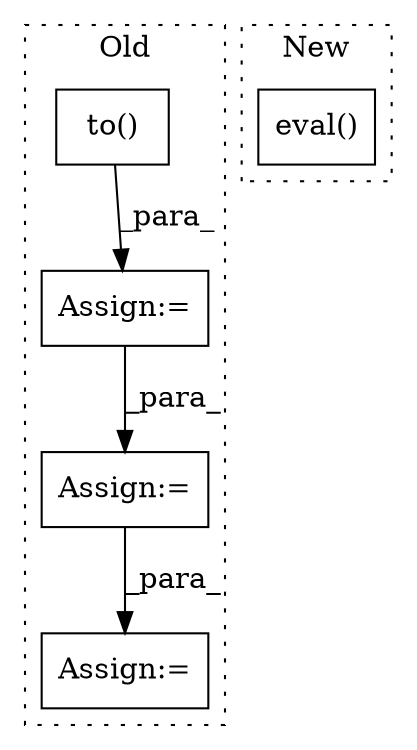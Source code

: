 digraph G {
subgraph cluster0 {
1 [label="to()" a="75" s="6825,6862" l="26,1" shape="box"];
3 [label="Assign:=" a="68" s="6822" l="3" shape="box"];
4 [label="Assign:=" a="68" s="7122" l="3" shape="box"];
5 [label="Assign:=" a="68" s="7180" l="3" shape="box"];
label = "Old";
style="dotted";
}
subgraph cluster1 {
2 [label="eval()" a="75" s="7459" l="17" shape="box"];
label = "New";
style="dotted";
}
1 -> 3 [label="_para_"];
3 -> 4 [label="_para_"];
4 -> 5 [label="_para_"];
}